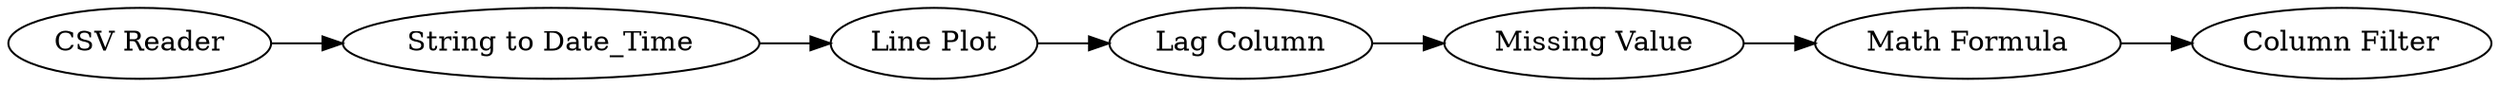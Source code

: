 digraph {
	1 -> 4
	4 -> 2
	7 -> 6
	2 -> 5
	5 -> 7
	6 -> 8
	5 [label="Lag Column"]
	1 [label="CSV Reader"]
	7 [label="Missing Value"]
	4 [label="String to Date_Time"]
	6 [label="Math Formula"]
	8 [label="Column Filter"]
	2 [label="Line Plot"]
	rankdir=LR
}
